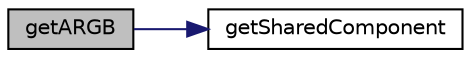 digraph "getARGB"
{
  edge [fontname="Helvetica",fontsize="10",labelfontname="Helvetica",labelfontsize="10"];
  node [fontname="Helvetica",fontsize="10",shape=record];
  rankdir="LR";
  Node14 [label="getARGB",height=0.2,width=0.4,color="black", fillcolor="grey75", style="filled", fontcolor="black"];
  Node14 -> Node15 [color="midnightblue",fontsize="10",style="solid",fontname="Helvetica"];
  Node15 [label="getSharedComponent",height=0.2,width=0.4,color="black", fillcolor="white", style="filled",URL="$class_p_h_p_excel___style___color.html#a49e6e514d1dce7982e6864942bcb1f5d"];
}
